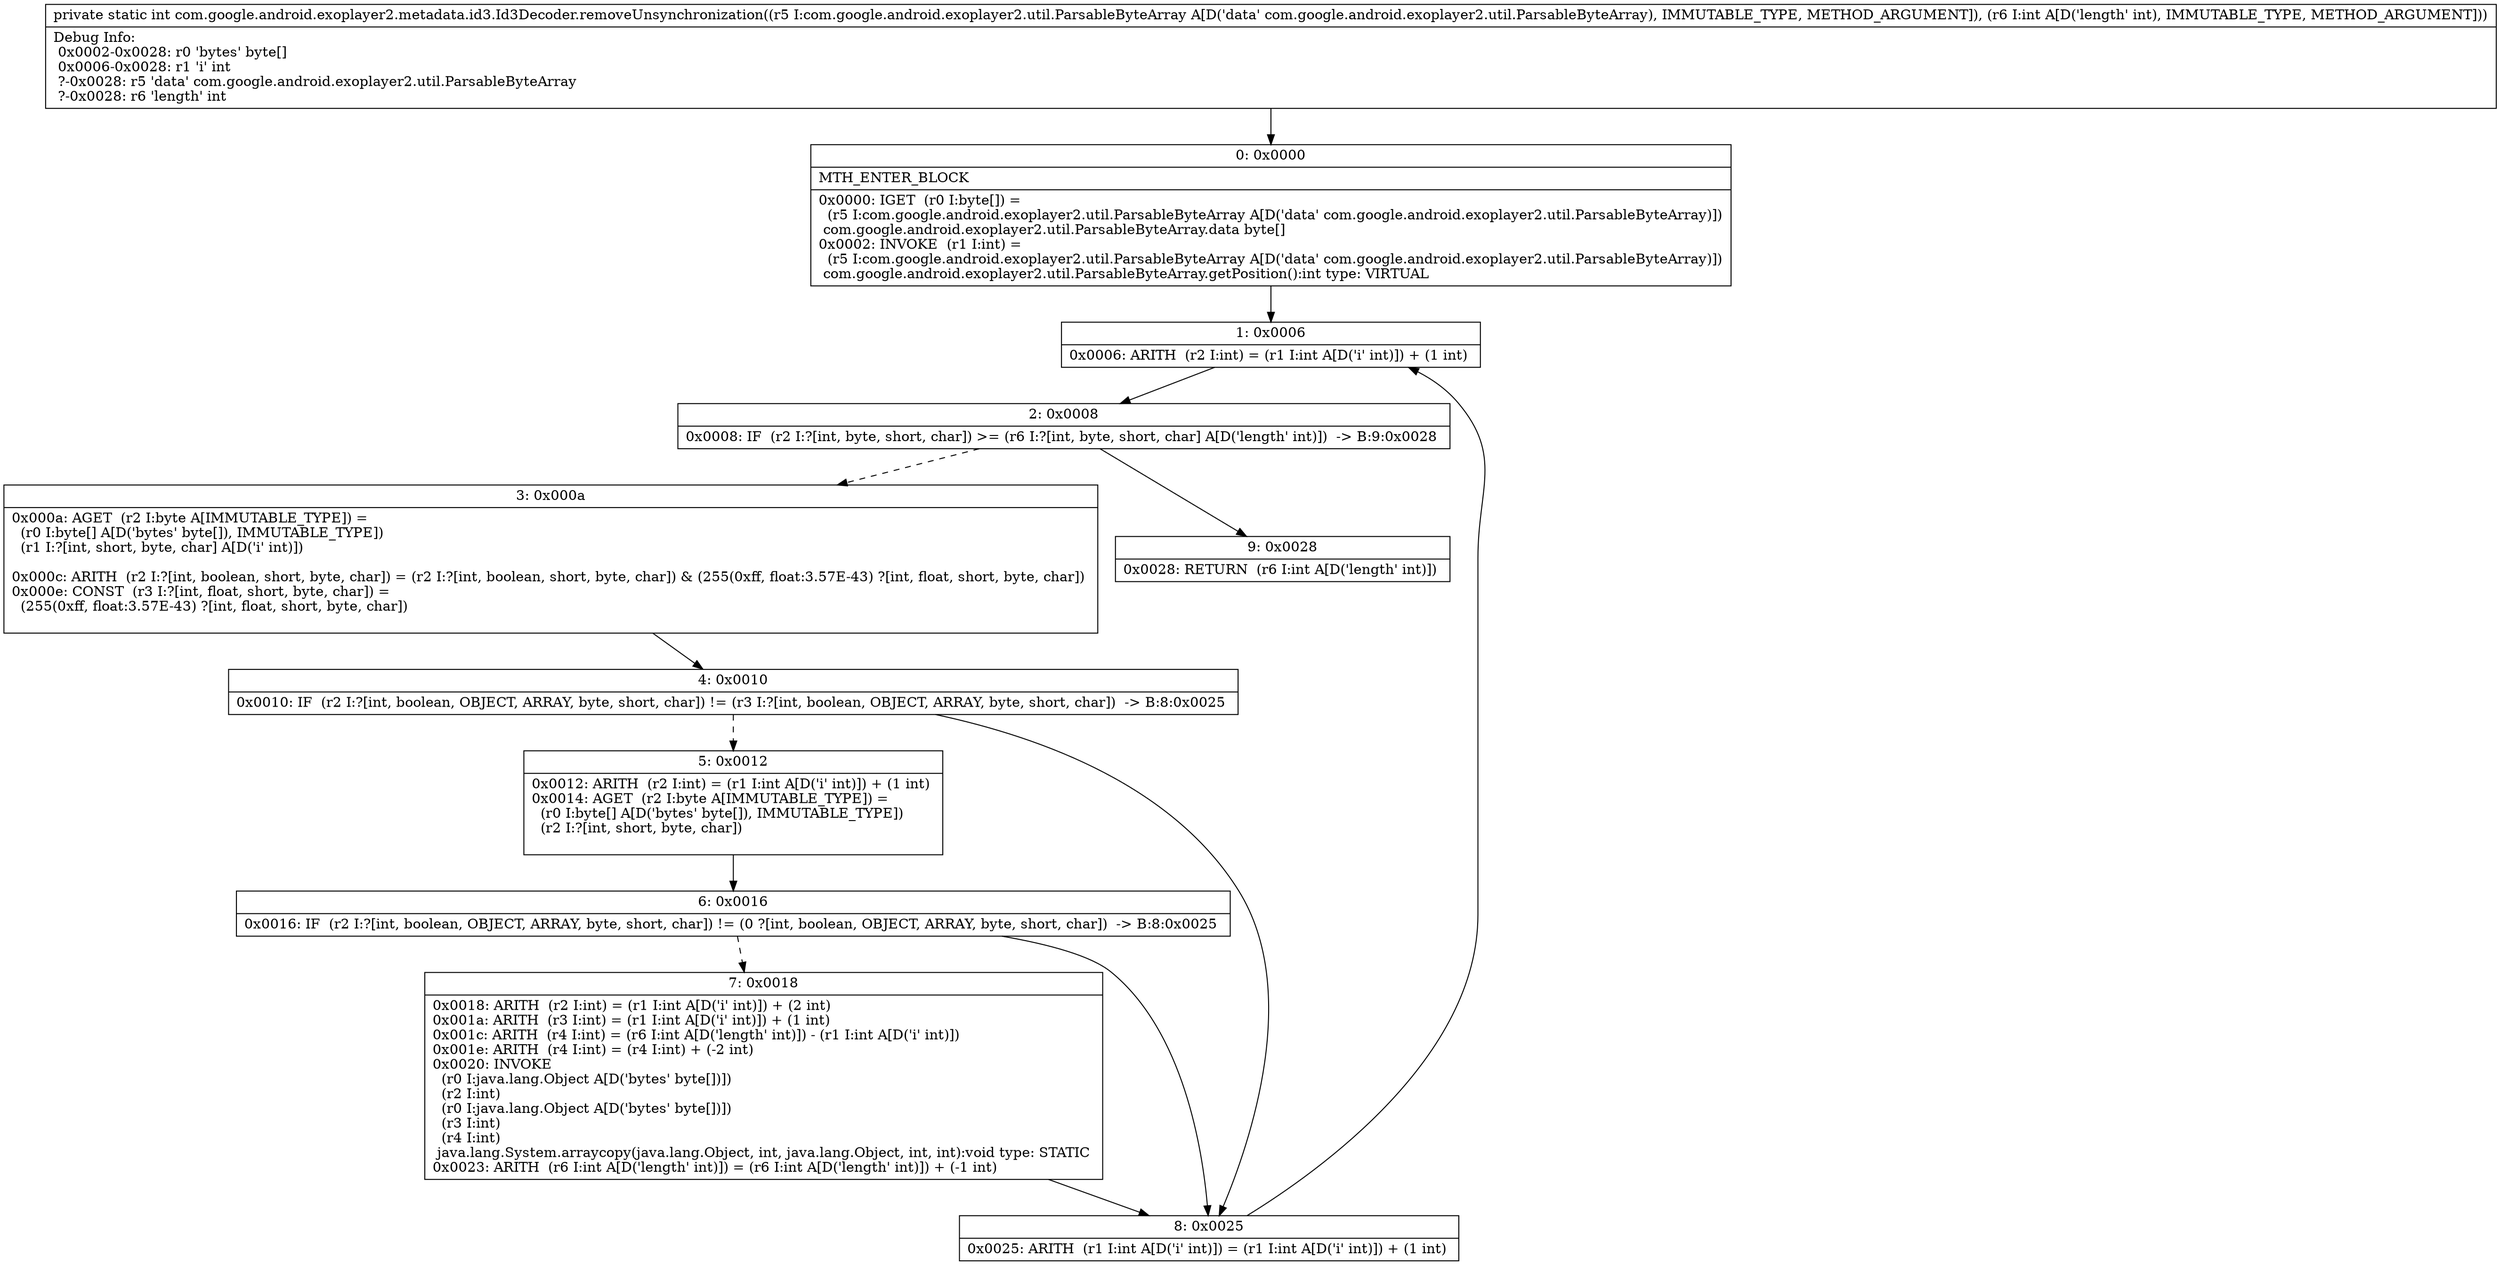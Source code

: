 digraph "CFG forcom.google.android.exoplayer2.metadata.id3.Id3Decoder.removeUnsynchronization(Lcom\/google\/android\/exoplayer2\/util\/ParsableByteArray;I)I" {
Node_0 [shape=record,label="{0\:\ 0x0000|MTH_ENTER_BLOCK\l|0x0000: IGET  (r0 I:byte[]) = \l  (r5 I:com.google.android.exoplayer2.util.ParsableByteArray A[D('data' com.google.android.exoplayer2.util.ParsableByteArray)])\l com.google.android.exoplayer2.util.ParsableByteArray.data byte[] \l0x0002: INVOKE  (r1 I:int) = \l  (r5 I:com.google.android.exoplayer2.util.ParsableByteArray A[D('data' com.google.android.exoplayer2.util.ParsableByteArray)])\l com.google.android.exoplayer2.util.ParsableByteArray.getPosition():int type: VIRTUAL \l}"];
Node_1 [shape=record,label="{1\:\ 0x0006|0x0006: ARITH  (r2 I:int) = (r1 I:int A[D('i' int)]) + (1 int) \l}"];
Node_2 [shape=record,label="{2\:\ 0x0008|0x0008: IF  (r2 I:?[int, byte, short, char]) \>= (r6 I:?[int, byte, short, char] A[D('length' int)])  \-\> B:9:0x0028 \l}"];
Node_3 [shape=record,label="{3\:\ 0x000a|0x000a: AGET  (r2 I:byte A[IMMUTABLE_TYPE]) = \l  (r0 I:byte[] A[D('bytes' byte[]), IMMUTABLE_TYPE])\l  (r1 I:?[int, short, byte, char] A[D('i' int)])\l \l0x000c: ARITH  (r2 I:?[int, boolean, short, byte, char]) = (r2 I:?[int, boolean, short, byte, char]) & (255(0xff, float:3.57E\-43) ?[int, float, short, byte, char]) \l0x000e: CONST  (r3 I:?[int, float, short, byte, char]) = \l  (255(0xff, float:3.57E\-43) ?[int, float, short, byte, char])\l \l}"];
Node_4 [shape=record,label="{4\:\ 0x0010|0x0010: IF  (r2 I:?[int, boolean, OBJECT, ARRAY, byte, short, char]) != (r3 I:?[int, boolean, OBJECT, ARRAY, byte, short, char])  \-\> B:8:0x0025 \l}"];
Node_5 [shape=record,label="{5\:\ 0x0012|0x0012: ARITH  (r2 I:int) = (r1 I:int A[D('i' int)]) + (1 int) \l0x0014: AGET  (r2 I:byte A[IMMUTABLE_TYPE]) = \l  (r0 I:byte[] A[D('bytes' byte[]), IMMUTABLE_TYPE])\l  (r2 I:?[int, short, byte, char])\l \l}"];
Node_6 [shape=record,label="{6\:\ 0x0016|0x0016: IF  (r2 I:?[int, boolean, OBJECT, ARRAY, byte, short, char]) != (0 ?[int, boolean, OBJECT, ARRAY, byte, short, char])  \-\> B:8:0x0025 \l}"];
Node_7 [shape=record,label="{7\:\ 0x0018|0x0018: ARITH  (r2 I:int) = (r1 I:int A[D('i' int)]) + (2 int) \l0x001a: ARITH  (r3 I:int) = (r1 I:int A[D('i' int)]) + (1 int) \l0x001c: ARITH  (r4 I:int) = (r6 I:int A[D('length' int)]) \- (r1 I:int A[D('i' int)]) \l0x001e: ARITH  (r4 I:int) = (r4 I:int) + (\-2 int) \l0x0020: INVOKE  \l  (r0 I:java.lang.Object A[D('bytes' byte[])])\l  (r2 I:int)\l  (r0 I:java.lang.Object A[D('bytes' byte[])])\l  (r3 I:int)\l  (r4 I:int)\l java.lang.System.arraycopy(java.lang.Object, int, java.lang.Object, int, int):void type: STATIC \l0x0023: ARITH  (r6 I:int A[D('length' int)]) = (r6 I:int A[D('length' int)]) + (\-1 int) \l}"];
Node_8 [shape=record,label="{8\:\ 0x0025|0x0025: ARITH  (r1 I:int A[D('i' int)]) = (r1 I:int A[D('i' int)]) + (1 int) \l}"];
Node_9 [shape=record,label="{9\:\ 0x0028|0x0028: RETURN  (r6 I:int A[D('length' int)]) \l}"];
MethodNode[shape=record,label="{private static int com.google.android.exoplayer2.metadata.id3.Id3Decoder.removeUnsynchronization((r5 I:com.google.android.exoplayer2.util.ParsableByteArray A[D('data' com.google.android.exoplayer2.util.ParsableByteArray), IMMUTABLE_TYPE, METHOD_ARGUMENT]), (r6 I:int A[D('length' int), IMMUTABLE_TYPE, METHOD_ARGUMENT]))  | Debug Info:\l  0x0002\-0x0028: r0 'bytes' byte[]\l  0x0006\-0x0028: r1 'i' int\l  ?\-0x0028: r5 'data' com.google.android.exoplayer2.util.ParsableByteArray\l  ?\-0x0028: r6 'length' int\l}"];
MethodNode -> Node_0;
Node_0 -> Node_1;
Node_1 -> Node_2;
Node_2 -> Node_3[style=dashed];
Node_2 -> Node_9;
Node_3 -> Node_4;
Node_4 -> Node_5[style=dashed];
Node_4 -> Node_8;
Node_5 -> Node_6;
Node_6 -> Node_7[style=dashed];
Node_6 -> Node_8;
Node_7 -> Node_8;
Node_8 -> Node_1;
}


